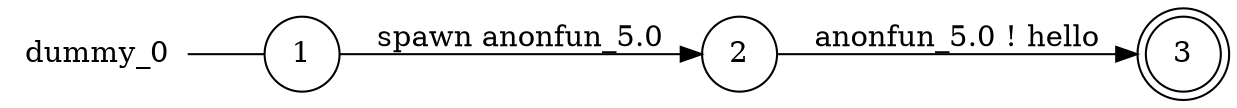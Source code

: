 digraph dummy_0 {
	rankdir="LR";
	n_0 [label="dummy_0", shape="plaintext"];
	n_1 [id="1", shape=circle, label="1"];
	n_0 -> n_1 [arrowhead=none];
	n_2 [id="2", shape=circle, label="2"];
	n_3 [id="3", shape=doublecircle, label="3"];

	n_1 -> n_2 [id="[$e|0]", label="spawn anonfun_5.0"];
	n_2 -> n_3 [id="[$e|1]", label="anonfun_5.0 ! hello"];
}
